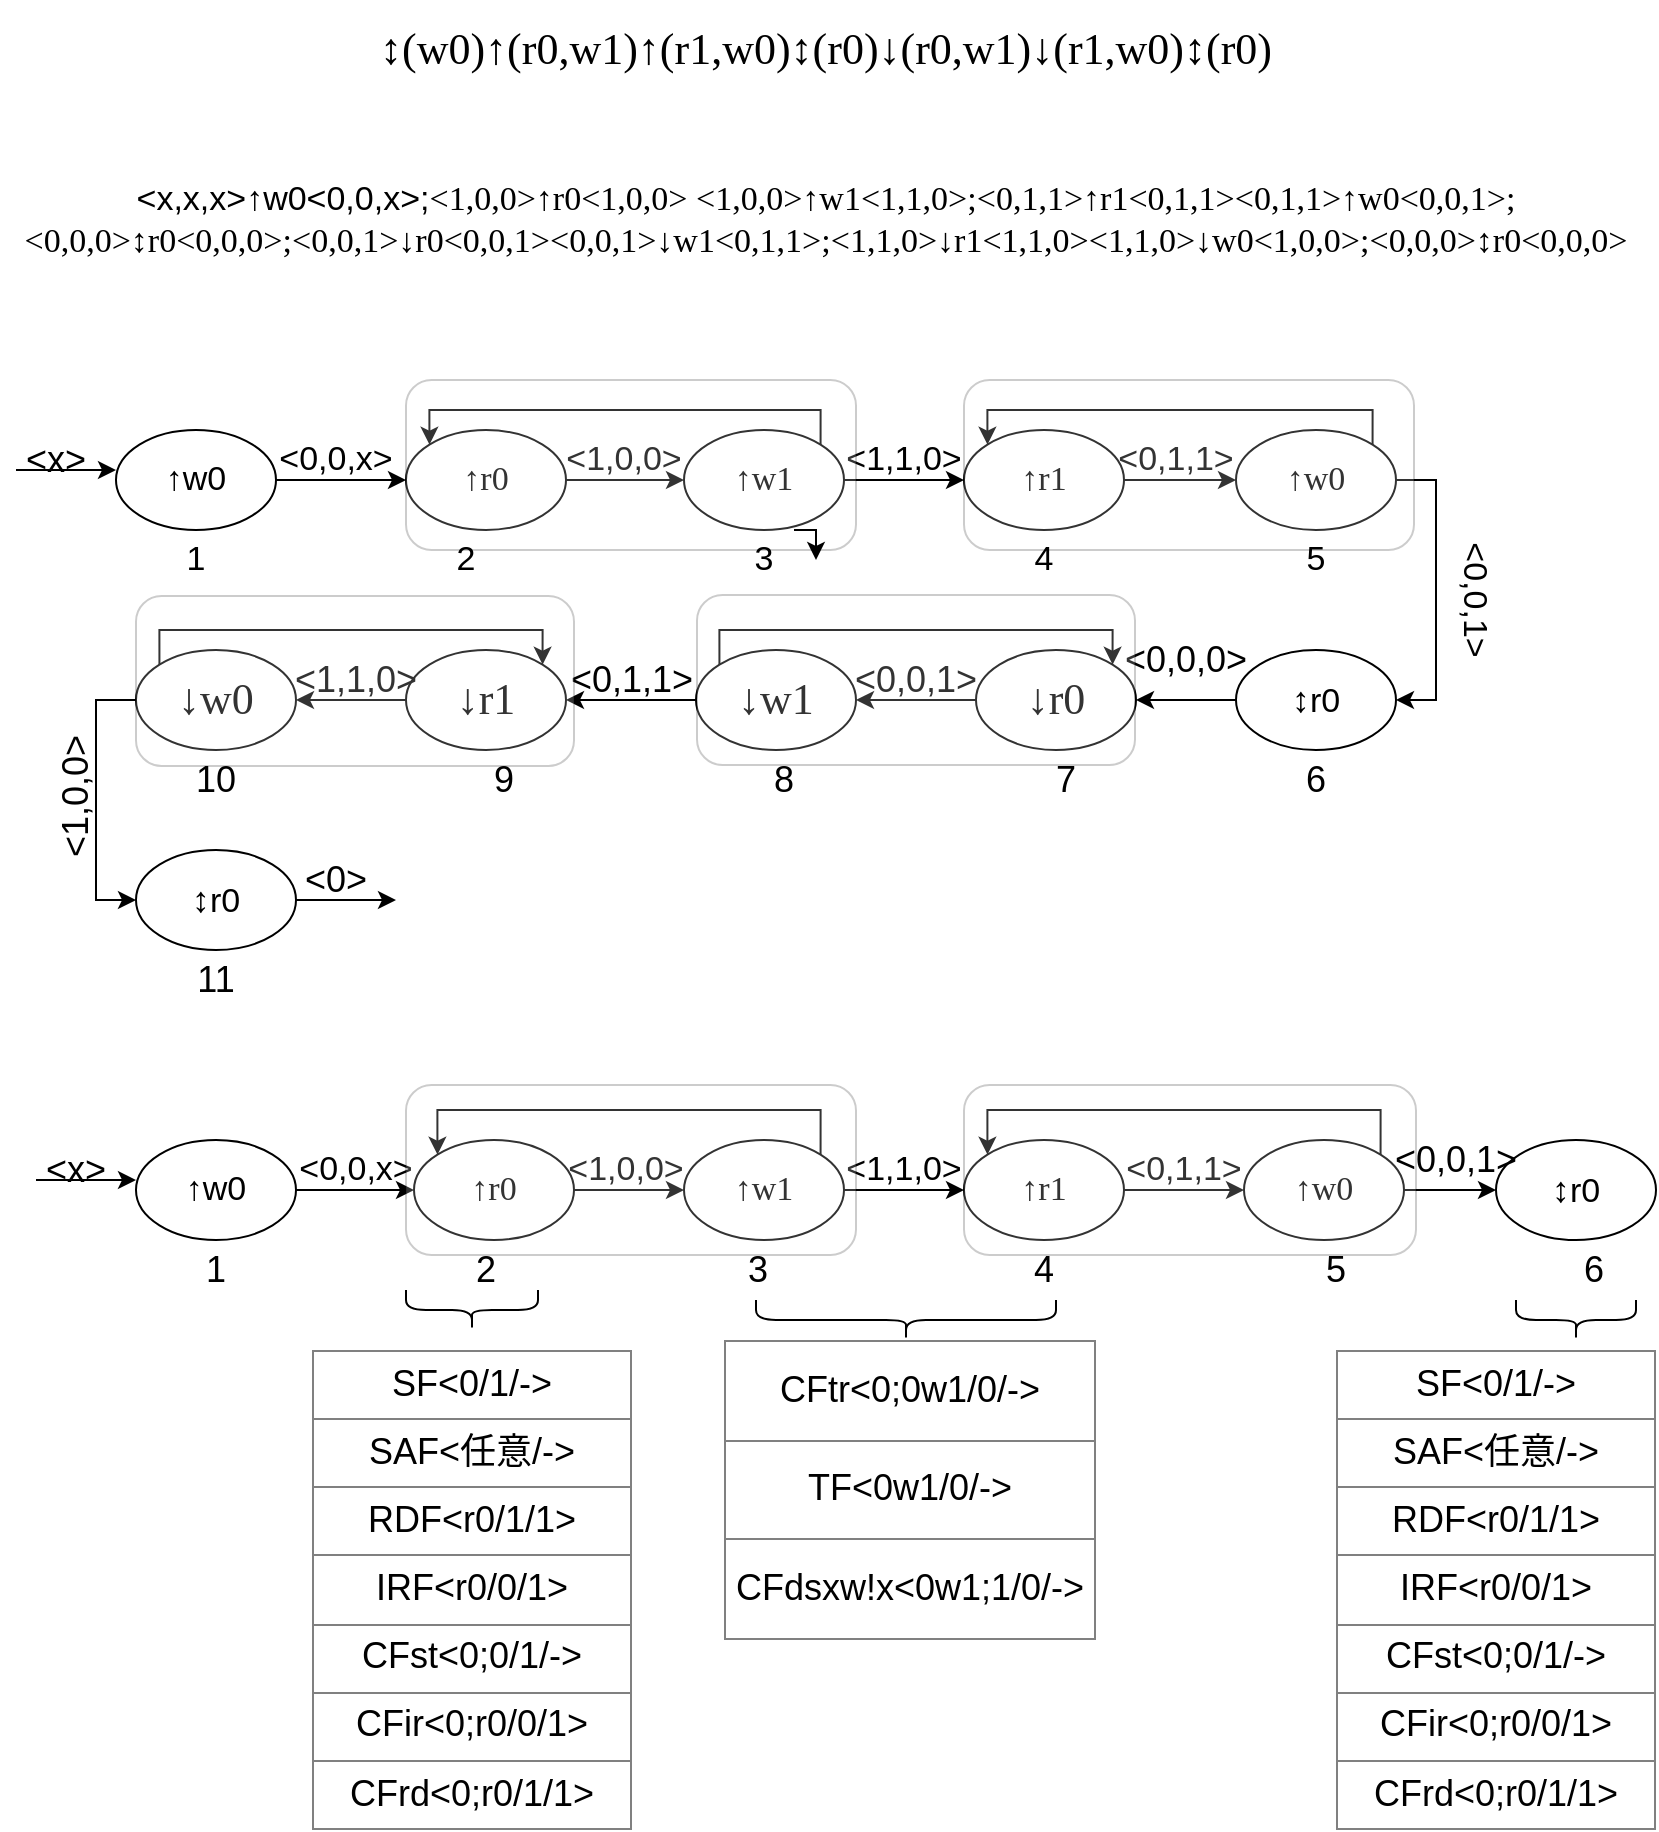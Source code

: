 <mxfile version="20.2.7" type="github">
  <diagram id="rq7wjAWWb8B68FOzQnol" name="第 1 页">
    <mxGraphModel dx="1822" dy="794" grid="0" gridSize="10" guides="1" tooltips="1" connect="1" arrows="1" fold="1" page="0" pageScale="1" pageWidth="827" pageHeight="1169" math="0" shadow="0">
      <root>
        <mxCell id="0" />
        <mxCell id="1" parent="0" />
        <mxCell id="EbDOotiv7hUIplihaeXt-1" value="&lt;p class=&quot;MsoNormal&quot;&gt;&lt;span style=&quot;font-family: &amp;quot;Times New Roman&amp;quot;;&quot;&gt;&lt;font style=&quot;font-size: 22px;&quot;&gt;↕(w0)↑(r0,w1)↑(r1,w0)↕(r0)↓(r0,w1)↓(r1,w0)↕(r0)&lt;/font&gt;&lt;/span&gt;&lt;/p&gt;" style="text;html=1;strokeColor=none;fillColor=none;align=center;verticalAlign=middle;whiteSpace=wrap;rounded=0;" vertex="1" parent="1">
          <mxGeometry x="195" y="50" width="420" height="20" as="geometry" />
        </mxCell>
        <mxCell id="EbDOotiv7hUIplihaeXt-2" value="&lt;p style=&quot;font-size: 17px;&quot; class=&quot;MsoNormal&quot;&gt;&lt;span&gt;&amp;lt;x,x,x&amp;gt;↑w0&amp;lt;0,0,x&amp;gt;;&lt;/span&gt;&lt;span style=&quot;font-family: &amp;quot;Times New Roman&amp;quot;; background-color: initial;&quot;&gt;&amp;lt;1,0,0&amp;gt;↑r0&amp;lt;1,0,0&amp;gt; &amp;lt;1,0,0&amp;gt;↑w1&amp;lt;1,1,0&amp;gt;;&lt;/span&gt;&lt;span style=&quot;font-family: &amp;quot;Times New Roman&amp;quot;; background-color: initial;&quot;&gt;&amp;lt;0,1,1&amp;gt;↑r1&amp;lt;0,1,1&amp;gt;&amp;lt;0,1,1&amp;gt;↑w0&amp;lt;0,0,1&amp;gt;;&lt;/span&gt;&lt;span style=&quot;font-family: &amp;quot;Times New Roman&amp;quot;; background-color: initial;&quot;&gt;&amp;lt;0,0,0&amp;gt;↕r0&amp;lt;0,0,0&amp;gt;;&lt;/span&gt;&lt;span style=&quot;font-family: &amp;quot;Times New Roman&amp;quot;; background-color: initial;&quot;&gt;&amp;lt;0,0,1&amp;gt;↓r0&amp;lt;0,0,1&amp;gt;&amp;lt;0,0,1&amp;gt;↓w1&amp;lt;0,1,1&amp;gt;;&lt;/span&gt;&lt;span style=&quot;font-family: &amp;quot;Times New Roman&amp;quot;; background-color: initial;&quot;&gt;&amp;lt;1,1,0&amp;gt;↓r1&amp;lt;1,1,0&amp;gt;&amp;lt;1,1,0&amp;gt;↓w0&amp;lt;1,0,0&amp;gt;;&lt;/span&gt;&lt;span style=&quot;font-family: &amp;quot;Times New Roman&amp;quot;; background-color: initial;&quot;&gt;&amp;lt;0,0,0&amp;gt;↕r0&amp;lt;0,0,0&amp;gt;&lt;/span&gt;&lt;/p&gt;" style="text;html=1;strokeColor=none;fillColor=none;align=center;verticalAlign=middle;whiteSpace=wrap;rounded=0;" vertex="1" parent="1">
          <mxGeometry y="120" width="810" height="50" as="geometry" />
        </mxCell>
        <mxCell id="EbDOotiv7hUIplihaeXt-6" style="edgeStyle=orthogonalEdgeStyle;rounded=0;orthogonalLoop=1;jettySize=auto;html=1;exitX=1;exitY=0.5;exitDx=0;exitDy=0;entryX=0;entryY=0.5;entryDx=0;entryDy=0;fontSize=17;" edge="1" parent="1" source="EbDOotiv7hUIplihaeXt-3" target="EbDOotiv7hUIplihaeXt-5">
          <mxGeometry relative="1" as="geometry" />
        </mxCell>
        <mxCell id="EbDOotiv7hUIplihaeXt-3" value="↑w0" style="ellipse;whiteSpace=wrap;html=1;fontSize=17;" vertex="1" parent="1">
          <mxGeometry x="50" y="250" width="80" height="50" as="geometry" />
        </mxCell>
        <mxCell id="EbDOotiv7hUIplihaeXt-8" style="edgeStyle=orthogonalEdgeStyle;rounded=0;orthogonalLoop=1;jettySize=auto;html=1;exitX=1;exitY=0.5;exitDx=0;exitDy=0;entryX=0;entryY=0.5;entryDx=0;entryDy=0;fontSize=17;" edge="1" parent="1" source="EbDOotiv7hUIplihaeXt-5" target="EbDOotiv7hUIplihaeXt-7">
          <mxGeometry relative="1" as="geometry" />
        </mxCell>
        <mxCell id="EbDOotiv7hUIplihaeXt-5" value="&lt;span style=&quot;font-family: &amp;quot;Times New Roman&amp;quot;;&quot;&gt;↑r0&lt;/span&gt;" style="ellipse;whiteSpace=wrap;html=1;fontSize=17;" vertex="1" parent="1">
          <mxGeometry x="195" y="250" width="80" height="50" as="geometry" />
        </mxCell>
        <mxCell id="EbDOotiv7hUIplihaeXt-25" style="edgeStyle=orthogonalEdgeStyle;rounded=0;orthogonalLoop=1;jettySize=auto;html=1;exitX=1;exitY=0.5;exitDx=0;exitDy=0;entryX=0;entryY=0.5;entryDx=0;entryDy=0;fontSize=17;" edge="1" parent="1" source="EbDOotiv7hUIplihaeXt-7" target="EbDOotiv7hUIplihaeXt-24">
          <mxGeometry relative="1" as="geometry" />
        </mxCell>
        <mxCell id="EbDOotiv7hUIplihaeXt-26" style="edgeStyle=orthogonalEdgeStyle;rounded=0;orthogonalLoop=1;jettySize=auto;html=1;exitX=1;exitY=0;exitDx=0;exitDy=0;entryX=0;entryY=0;entryDx=0;entryDy=0;fontSize=17;" edge="1" parent="1" source="EbDOotiv7hUIplihaeXt-7" target="EbDOotiv7hUIplihaeXt-5">
          <mxGeometry relative="1" as="geometry">
            <Array as="points">
              <mxPoint x="402" y="240" />
              <mxPoint x="207" y="240" />
            </Array>
          </mxGeometry>
        </mxCell>
        <mxCell id="EbDOotiv7hUIplihaeXt-7" value="&lt;span style=&quot;font-family: &amp;quot;Times New Roman&amp;quot;;&quot;&gt;↑w1&lt;/span&gt;" style="ellipse;whiteSpace=wrap;html=1;fontSize=17;" vertex="1" parent="1">
          <mxGeometry x="334" y="250" width="80" height="50" as="geometry" />
        </mxCell>
        <mxCell id="EbDOotiv7hUIplihaeXt-18" value="&amp;lt;0,0,x&amp;gt;" style="text;html=1;strokeColor=none;fillColor=none;align=center;verticalAlign=middle;whiteSpace=wrap;rounded=0;glass=0;fontSize=17;opacity=20;" vertex="1" parent="1">
          <mxGeometry x="130" y="250" width="60" height="30" as="geometry" />
        </mxCell>
        <mxCell id="EbDOotiv7hUIplihaeXt-20" value="&amp;lt;1,0,0&amp;gt;" style="text;html=1;strokeColor=none;fillColor=none;align=center;verticalAlign=middle;whiteSpace=wrap;rounded=0;glass=0;fontSize=17;opacity=20;" vertex="1" parent="1">
          <mxGeometry x="274" y="250" width="60" height="30" as="geometry" />
        </mxCell>
        <mxCell id="EbDOotiv7hUIplihaeXt-22" value="&amp;lt;1,1,0&amp;gt;" style="text;html=1;strokeColor=none;fillColor=none;align=center;verticalAlign=middle;whiteSpace=wrap;rounded=0;glass=0;fontSize=17;opacity=20;" vertex="1" parent="1">
          <mxGeometry x="414" y="250" width="60" height="30" as="geometry" />
        </mxCell>
        <mxCell id="EbDOotiv7hUIplihaeXt-33" style="edgeStyle=orthogonalEdgeStyle;rounded=0;orthogonalLoop=1;jettySize=auto;html=1;exitX=1;exitY=0.5;exitDx=0;exitDy=0;entryX=0;entryY=0.5;entryDx=0;entryDy=0;fontSize=17;" edge="1" parent="1" source="EbDOotiv7hUIplihaeXt-24" target="EbDOotiv7hUIplihaeXt-31">
          <mxGeometry relative="1" as="geometry" />
        </mxCell>
        <mxCell id="EbDOotiv7hUIplihaeXt-24" value="&lt;span style=&quot;font-family: &amp;quot;Times New Roman&amp;quot;;&quot;&gt;↑r1&lt;/span&gt;" style="ellipse;whiteSpace=wrap;html=1;fontSize=17;" vertex="1" parent="1">
          <mxGeometry x="474" y="250" width="80" height="50" as="geometry" />
        </mxCell>
        <mxCell id="EbDOotiv7hUIplihaeXt-27" value="" style="rounded=1;whiteSpace=wrap;html=1;glass=0;fontSize=17;strokeColor=#000000;opacity=20;" vertex="1" parent="1">
          <mxGeometry x="195" y="225" width="225" height="85" as="geometry" />
        </mxCell>
        <mxCell id="EbDOotiv7hUIplihaeXt-28" value="1" style="text;html=1;strokeColor=none;fillColor=none;align=center;verticalAlign=middle;whiteSpace=wrap;rounded=0;glass=0;fontSize=17;opacity=20;" vertex="1" parent="1">
          <mxGeometry x="60" y="300" width="60" height="30" as="geometry" />
        </mxCell>
        <mxCell id="EbDOotiv7hUIplihaeXt-29" value="2" style="text;html=1;strokeColor=none;fillColor=none;align=center;verticalAlign=middle;whiteSpace=wrap;rounded=0;glass=0;fontSize=17;opacity=20;" vertex="1" parent="1">
          <mxGeometry x="195" y="300" width="60" height="30" as="geometry" />
        </mxCell>
        <mxCell id="EbDOotiv7hUIplihaeXt-30" value="3" style="text;html=1;strokeColor=none;fillColor=none;align=center;verticalAlign=middle;whiteSpace=wrap;rounded=0;glass=0;fontSize=17;opacity=20;" vertex="1" parent="1">
          <mxGeometry x="344" y="300" width="60" height="30" as="geometry" />
        </mxCell>
        <mxCell id="EbDOotiv7hUIplihaeXt-36" style="edgeStyle=orthogonalEdgeStyle;rounded=0;orthogonalLoop=1;jettySize=auto;html=1;exitX=1;exitY=0;exitDx=0;exitDy=0;entryX=0;entryY=0;entryDx=0;entryDy=0;fontSize=17;" edge="1" parent="1" source="EbDOotiv7hUIplihaeXt-31" target="EbDOotiv7hUIplihaeXt-24">
          <mxGeometry relative="1" as="geometry">
            <Array as="points">
              <mxPoint x="678" y="240" />
              <mxPoint x="486" y="240" />
            </Array>
          </mxGeometry>
        </mxCell>
        <mxCell id="EbDOotiv7hUIplihaeXt-40" style="edgeStyle=orthogonalEdgeStyle;rounded=0;orthogonalLoop=1;jettySize=auto;html=1;exitX=1;exitY=0.5;exitDx=0;exitDy=0;entryX=1;entryY=0.5;entryDx=0;entryDy=0;fontSize=17;" edge="1" parent="1" source="EbDOotiv7hUIplihaeXt-31" target="EbDOotiv7hUIplihaeXt-39">
          <mxGeometry relative="1" as="geometry" />
        </mxCell>
        <mxCell id="EbDOotiv7hUIplihaeXt-31" value="&lt;span style=&quot;font-family: &amp;quot;Times New Roman&amp;quot;;&quot;&gt;↑w0&lt;/span&gt;" style="ellipse;whiteSpace=wrap;html=1;fontSize=17;" vertex="1" parent="1">
          <mxGeometry x="610" y="250" width="80" height="50" as="geometry" />
        </mxCell>
        <mxCell id="EbDOotiv7hUIplihaeXt-32" value="&amp;lt;0,1,1&amp;gt;" style="text;html=1;strokeColor=none;fillColor=none;align=center;verticalAlign=middle;whiteSpace=wrap;rounded=0;glass=0;fontSize=17;opacity=20;" vertex="1" parent="1">
          <mxGeometry x="550" y="250" width="60" height="30" as="geometry" />
        </mxCell>
        <mxCell id="EbDOotiv7hUIplihaeXt-35" value="" style="rounded=1;whiteSpace=wrap;html=1;glass=0;fontSize=17;strokeColor=#000000;opacity=20;" vertex="1" parent="1">
          <mxGeometry x="474" y="225" width="225" height="85" as="geometry" />
        </mxCell>
        <mxCell id="EbDOotiv7hUIplihaeXt-37" value="4" style="text;html=1;strokeColor=none;fillColor=none;align=center;verticalAlign=middle;whiteSpace=wrap;rounded=0;glass=0;fontSize=17;opacity=20;" vertex="1" parent="1">
          <mxGeometry x="484" y="300" width="60" height="30" as="geometry" />
        </mxCell>
        <mxCell id="EbDOotiv7hUIplihaeXt-38" value="5" style="text;html=1;strokeColor=none;fillColor=none;align=center;verticalAlign=middle;whiteSpace=wrap;rounded=0;glass=0;fontSize=17;opacity=20;" vertex="1" parent="1">
          <mxGeometry x="620" y="300" width="60" height="30" as="geometry" />
        </mxCell>
        <mxCell id="EbDOotiv7hUIplihaeXt-47" style="edgeStyle=orthogonalEdgeStyle;rounded=0;orthogonalLoop=1;jettySize=auto;html=1;exitX=0;exitY=0.5;exitDx=0;exitDy=0;fontSize=18;" edge="1" parent="1" source="EbDOotiv7hUIplihaeXt-39" target="EbDOotiv7hUIplihaeXt-46">
          <mxGeometry relative="1" as="geometry" />
        </mxCell>
        <mxCell id="EbDOotiv7hUIplihaeXt-39" value="&lt;span style=&quot;font-family: &amp;quot;Times New Roman&amp;quot;;&quot;&gt;&lt;font style=&quot;font-size: 18px;&quot;&gt;↕&lt;/font&gt;&lt;/span&gt;r0" style="ellipse;whiteSpace=wrap;html=1;fontSize=17;" vertex="1" parent="1">
          <mxGeometry x="610" y="360" width="80" height="50" as="geometry" />
        </mxCell>
        <mxCell id="EbDOotiv7hUIplihaeXt-41" value="&amp;lt;0,0,1&amp;gt;" style="text;html=1;strokeColor=none;fillColor=none;align=center;verticalAlign=middle;whiteSpace=wrap;rounded=0;glass=0;fontSize=17;opacity=20;rotation=90;" vertex="1" parent="1">
          <mxGeometry x="699" y="320" width="60" height="30" as="geometry" />
        </mxCell>
        <mxCell id="EbDOotiv7hUIplihaeXt-51" style="edgeStyle=orthogonalEdgeStyle;rounded=0;orthogonalLoop=1;jettySize=auto;html=1;exitX=0;exitY=0.5;exitDx=0;exitDy=0;entryX=1;entryY=0.5;entryDx=0;entryDy=0;fontSize=18;" edge="1" parent="1" source="EbDOotiv7hUIplihaeXt-42" target="EbDOotiv7hUIplihaeXt-43">
          <mxGeometry relative="1" as="geometry" />
        </mxCell>
        <mxCell id="EbDOotiv7hUIplihaeXt-56" style="edgeStyle=orthogonalEdgeStyle;rounded=0;orthogonalLoop=1;jettySize=auto;html=1;exitX=0;exitY=0;exitDx=0;exitDy=0;entryX=1;entryY=0;entryDx=0;entryDy=0;fontSize=18;" edge="1" parent="1" source="EbDOotiv7hUIplihaeXt-42" target="EbDOotiv7hUIplihaeXt-46">
          <mxGeometry relative="1" as="geometry">
            <Array as="points">
              <mxPoint x="352" y="350" />
              <mxPoint x="548" y="350" />
            </Array>
          </mxGeometry>
        </mxCell>
        <mxCell id="EbDOotiv7hUIplihaeXt-42" value="&lt;span style=&quot;font-family: &amp;quot;Times New Roman&amp;quot;; font-size: 22px;&quot;&gt;↓w1&lt;/span&gt;" style="ellipse;whiteSpace=wrap;html=1;fontSize=17;" vertex="1" parent="1">
          <mxGeometry x="340" y="360" width="80" height="50" as="geometry" />
        </mxCell>
        <mxCell id="EbDOotiv7hUIplihaeXt-58" style="edgeStyle=orthogonalEdgeStyle;rounded=0;orthogonalLoop=1;jettySize=auto;html=1;exitX=0;exitY=0.5;exitDx=0;exitDy=0;fontSize=18;" edge="1" parent="1" source="EbDOotiv7hUIplihaeXt-43" target="EbDOotiv7hUIplihaeXt-45">
          <mxGeometry relative="1" as="geometry" />
        </mxCell>
        <mxCell id="EbDOotiv7hUIplihaeXt-43" value="&lt;span style=&quot;font-family: &amp;quot;Times New Roman&amp;quot;; font-size: 22px;&quot;&gt;↓r1&lt;/span&gt;" style="ellipse;whiteSpace=wrap;html=1;fontSize=17;" vertex="1" parent="1">
          <mxGeometry x="195" y="360" width="80" height="50" as="geometry" />
        </mxCell>
        <mxCell id="EbDOotiv7hUIplihaeXt-44" value="&lt;span style=&quot;font-family: &amp;quot;Times New Roman&amp;quot;;&quot;&gt;&lt;font style=&quot;font-size: 18px;&quot;&gt;↕&lt;/font&gt;&lt;/span&gt;r0" style="ellipse;whiteSpace=wrap;html=1;fontSize=17;" vertex="1" parent="1">
          <mxGeometry x="60" y="460" width="80" height="50" as="geometry" />
        </mxCell>
        <mxCell id="EbDOotiv7hUIplihaeXt-60" style="edgeStyle=orthogonalEdgeStyle;rounded=0;orthogonalLoop=1;jettySize=auto;html=1;exitX=0;exitY=0.5;exitDx=0;exitDy=0;entryX=0;entryY=0.5;entryDx=0;entryDy=0;fontSize=18;" edge="1" parent="1" source="EbDOotiv7hUIplihaeXt-45" target="EbDOotiv7hUIplihaeXt-44">
          <mxGeometry relative="1" as="geometry" />
        </mxCell>
        <mxCell id="EbDOotiv7hUIplihaeXt-64" style="edgeStyle=orthogonalEdgeStyle;rounded=0;orthogonalLoop=1;jettySize=auto;html=1;exitX=0;exitY=0;exitDx=0;exitDy=0;entryX=1;entryY=0;entryDx=0;entryDy=0;fontSize=18;" edge="1" parent="1" source="EbDOotiv7hUIplihaeXt-45" target="EbDOotiv7hUIplihaeXt-43">
          <mxGeometry relative="1" as="geometry">
            <Array as="points">
              <mxPoint x="72" y="350" />
              <mxPoint x="263" y="350" />
            </Array>
          </mxGeometry>
        </mxCell>
        <mxCell id="EbDOotiv7hUIplihaeXt-45" value="&lt;span style=&quot;font-family: &amp;quot;Times New Roman&amp;quot;; font-size: 22px;&quot;&gt;↓w0&lt;/span&gt;" style="ellipse;whiteSpace=wrap;html=1;fontSize=17;" vertex="1" parent="1">
          <mxGeometry x="60" y="360" width="80" height="50" as="geometry" />
        </mxCell>
        <mxCell id="EbDOotiv7hUIplihaeXt-49" style="edgeStyle=orthogonalEdgeStyle;rounded=0;orthogonalLoop=1;jettySize=auto;html=1;exitX=0;exitY=0.5;exitDx=0;exitDy=0;entryX=1;entryY=0.5;entryDx=0;entryDy=0;fontSize=18;" edge="1" parent="1" source="EbDOotiv7hUIplihaeXt-46" target="EbDOotiv7hUIplihaeXt-42">
          <mxGeometry relative="1" as="geometry" />
        </mxCell>
        <mxCell id="EbDOotiv7hUIplihaeXt-46" value="&lt;span style=&quot;font-family: &amp;quot;Times New Roman&amp;quot;; font-size: 22px;&quot;&gt;↓r0&lt;/span&gt;" style="ellipse;whiteSpace=wrap;html=1;fontSize=17;" vertex="1" parent="1">
          <mxGeometry x="480" y="360" width="80" height="50" as="geometry" />
        </mxCell>
        <mxCell id="EbDOotiv7hUIplihaeXt-48" value="&amp;lt;0,0,0&amp;gt;" style="text;html=1;strokeColor=none;fillColor=none;align=center;verticalAlign=middle;whiteSpace=wrap;rounded=0;glass=0;fontSize=18;opacity=20;" vertex="1" parent="1">
          <mxGeometry x="555" y="350" width="60" height="30" as="geometry" />
        </mxCell>
        <mxCell id="EbDOotiv7hUIplihaeXt-50" value="&amp;lt;0,0,1&amp;gt;" style="text;html=1;strokeColor=none;fillColor=none;align=center;verticalAlign=middle;whiteSpace=wrap;rounded=0;glass=0;fontSize=18;opacity=20;" vertex="1" parent="1">
          <mxGeometry x="420" y="360" width="60" height="30" as="geometry" />
        </mxCell>
        <mxCell id="EbDOotiv7hUIplihaeXt-52" value="&amp;lt;0,1,1&amp;gt;" style="text;html=1;strokeColor=none;fillColor=none;align=center;verticalAlign=middle;whiteSpace=wrap;rounded=0;glass=0;fontSize=18;opacity=20;" vertex="1" parent="1">
          <mxGeometry x="277.5" y="360" width="60" height="30" as="geometry" />
        </mxCell>
        <mxCell id="EbDOotiv7hUIplihaeXt-53" value="" style="rounded=1;whiteSpace=wrap;html=1;glass=0;fontSize=17;strokeColor=#000000;opacity=20;" vertex="1" parent="1">
          <mxGeometry x="340.5" y="332.5" width="219" height="85" as="geometry" />
        </mxCell>
        <mxCell id="EbDOotiv7hUIplihaeXt-59" value="&amp;lt;1,1,0&amp;gt;" style="text;html=1;strokeColor=none;fillColor=none;align=center;verticalAlign=middle;whiteSpace=wrap;rounded=0;glass=0;fontSize=18;opacity=20;" vertex="1" parent="1">
          <mxGeometry x="140" y="360" width="60" height="30" as="geometry" />
        </mxCell>
        <mxCell id="EbDOotiv7hUIplihaeXt-61" value="&amp;lt;1,0,0&amp;gt;" style="text;html=1;strokeColor=none;fillColor=none;align=center;verticalAlign=middle;whiteSpace=wrap;rounded=0;glass=0;fontSize=18;opacity=20;rotation=270;" vertex="1" parent="1">
          <mxGeometry y="418" width="60" height="30" as="geometry" />
        </mxCell>
        <mxCell id="EbDOotiv7hUIplihaeXt-62" value="" style="endArrow=classic;html=1;rounded=0;fontSize=18;" edge="1" parent="1">
          <mxGeometry width="50" height="50" relative="1" as="geometry">
            <mxPoint y="270" as="sourcePoint" />
            <mxPoint x="50" y="270" as="targetPoint" />
          </mxGeometry>
        </mxCell>
        <mxCell id="EbDOotiv7hUIplihaeXt-63" value="" style="endArrow=classic;html=1;rounded=0;fontSize=18;" edge="1" parent="1" source="EbDOotiv7hUIplihaeXt-44">
          <mxGeometry width="50" height="50" relative="1" as="geometry">
            <mxPoint x="140" y="535" as="sourcePoint" />
            <mxPoint x="190" y="485" as="targetPoint" />
          </mxGeometry>
        </mxCell>
        <mxCell id="EbDOotiv7hUIplihaeXt-65" value="" style="rounded=1;whiteSpace=wrap;html=1;glass=0;fontSize=17;strokeColor=#000000;opacity=20;" vertex="1" parent="1">
          <mxGeometry x="60" y="333" width="219" height="85" as="geometry" />
        </mxCell>
        <mxCell id="EbDOotiv7hUIplihaeXt-66" value="&amp;lt;x&amp;gt;" style="text;html=1;strokeColor=none;fillColor=none;align=center;verticalAlign=middle;whiteSpace=wrap;rounded=0;glass=0;fontSize=18;opacity=20;" vertex="1" parent="1">
          <mxGeometry y="250" width="40" height="30" as="geometry" />
        </mxCell>
        <mxCell id="EbDOotiv7hUIplihaeXt-67" value="&amp;lt;0&amp;gt;" style="text;html=1;strokeColor=none;fillColor=none;align=center;verticalAlign=middle;whiteSpace=wrap;rounded=0;glass=0;fontSize=18;opacity=20;" vertex="1" parent="1">
          <mxGeometry x="130" y="460" width="60" height="30" as="geometry" />
        </mxCell>
        <mxCell id="EbDOotiv7hUIplihaeXt-68" value="6" style="text;html=1;strokeColor=none;fillColor=none;align=center;verticalAlign=middle;whiteSpace=wrap;rounded=0;glass=0;fontSize=18;opacity=20;" vertex="1" parent="1">
          <mxGeometry x="620" y="410" width="60" height="30" as="geometry" />
        </mxCell>
        <mxCell id="EbDOotiv7hUIplihaeXt-69" value="7" style="text;html=1;strokeColor=none;fillColor=none;align=center;verticalAlign=middle;whiteSpace=wrap;rounded=0;glass=0;fontSize=18;opacity=20;" vertex="1" parent="1">
          <mxGeometry x="495" y="410" width="60" height="30" as="geometry" />
        </mxCell>
        <mxCell id="EbDOotiv7hUIplihaeXt-70" value="8" style="text;html=1;strokeColor=none;fillColor=none;align=center;verticalAlign=middle;whiteSpace=wrap;rounded=0;glass=0;fontSize=18;opacity=20;" vertex="1" parent="1">
          <mxGeometry x="354" y="410" width="60" height="30" as="geometry" />
        </mxCell>
        <mxCell id="EbDOotiv7hUIplihaeXt-71" value="9" style="text;html=1;strokeColor=none;fillColor=none;align=center;verticalAlign=middle;whiteSpace=wrap;rounded=0;glass=0;fontSize=18;opacity=20;" vertex="1" parent="1">
          <mxGeometry x="214" y="410" width="60" height="30" as="geometry" />
        </mxCell>
        <mxCell id="EbDOotiv7hUIplihaeXt-72" value="10" style="text;html=1;strokeColor=none;fillColor=none;align=center;verticalAlign=middle;whiteSpace=wrap;rounded=0;glass=0;fontSize=18;opacity=20;" vertex="1" parent="1">
          <mxGeometry x="70" y="410" width="60" height="30" as="geometry" />
        </mxCell>
        <mxCell id="EbDOotiv7hUIplihaeXt-73" value="11" style="text;html=1;strokeColor=none;fillColor=none;align=center;verticalAlign=middle;whiteSpace=wrap;rounded=0;glass=0;fontSize=18;opacity=20;" vertex="1" parent="1">
          <mxGeometry x="70" y="510" width="60" height="30" as="geometry" />
        </mxCell>
        <mxCell id="EbDOotiv7hUIplihaeXt-94" style="edgeStyle=orthogonalEdgeStyle;rounded=0;orthogonalLoop=1;jettySize=auto;html=1;exitX=1;exitY=0.5;exitDx=0;exitDy=0;entryX=0;entryY=0.5;entryDx=0;entryDy=0;fontSize=17;" edge="1" parent="1" source="EbDOotiv7hUIplihaeXt-95" target="EbDOotiv7hUIplihaeXt-97">
          <mxGeometry relative="1" as="geometry" />
        </mxCell>
        <mxCell id="EbDOotiv7hUIplihaeXt-95" value="↑w0" style="ellipse;whiteSpace=wrap;html=1;fontSize=17;" vertex="1" parent="1">
          <mxGeometry x="60" y="605" width="80" height="50" as="geometry" />
        </mxCell>
        <mxCell id="EbDOotiv7hUIplihaeXt-96" style="edgeStyle=orthogonalEdgeStyle;rounded=0;orthogonalLoop=1;jettySize=auto;html=1;exitX=1;exitY=0.5;exitDx=0;exitDy=0;entryX=0;entryY=0.5;entryDx=0;entryDy=0;fontSize=17;" edge="1" parent="1" source="EbDOotiv7hUIplihaeXt-97" target="EbDOotiv7hUIplihaeXt-100">
          <mxGeometry relative="1" as="geometry" />
        </mxCell>
        <mxCell id="EbDOotiv7hUIplihaeXt-97" value="&lt;span style=&quot;font-family: &amp;quot;Times New Roman&amp;quot;;&quot;&gt;↑r0&lt;/span&gt;" style="ellipse;whiteSpace=wrap;html=1;fontSize=17;" vertex="1" parent="1">
          <mxGeometry x="199" y="605" width="80" height="50" as="geometry" />
        </mxCell>
        <mxCell id="EbDOotiv7hUIplihaeXt-98" style="edgeStyle=orthogonalEdgeStyle;rounded=0;orthogonalLoop=1;jettySize=auto;html=1;exitX=1;exitY=0.5;exitDx=0;exitDy=0;entryX=0;entryY=0.5;entryDx=0;entryDy=0;fontSize=17;" edge="1" parent="1" source="EbDOotiv7hUIplihaeXt-100" target="EbDOotiv7hUIplihaeXt-105">
          <mxGeometry relative="1" as="geometry" />
        </mxCell>
        <mxCell id="EbDOotiv7hUIplihaeXt-117" style="edgeStyle=orthogonalEdgeStyle;rounded=0;orthogonalLoop=1;jettySize=auto;html=1;exitX=1;exitY=0;exitDx=0;exitDy=0;entryX=0;entryY=0;entryDx=0;entryDy=0;fontSize=18;" edge="1" parent="1" source="EbDOotiv7hUIplihaeXt-100" target="EbDOotiv7hUIplihaeXt-97">
          <mxGeometry relative="1" as="geometry">
            <Array as="points">
              <mxPoint x="402" y="590" />
              <mxPoint x="211" y="590" />
            </Array>
          </mxGeometry>
        </mxCell>
        <mxCell id="EbDOotiv7hUIplihaeXt-100" value="&lt;span style=&quot;font-family: &amp;quot;Times New Roman&amp;quot;;&quot;&gt;↑w1&lt;/span&gt;" style="ellipse;whiteSpace=wrap;html=1;fontSize=17;" vertex="1" parent="1">
          <mxGeometry x="334" y="605" width="80" height="50" as="geometry" />
        </mxCell>
        <mxCell id="EbDOotiv7hUIplihaeXt-101" value="&amp;lt;0,0,x&amp;gt;" style="text;html=1;strokeColor=none;fillColor=none;align=center;verticalAlign=middle;whiteSpace=wrap;rounded=0;glass=0;fontSize=17;opacity=20;" vertex="1" parent="1">
          <mxGeometry x="140" y="605" width="60" height="30" as="geometry" />
        </mxCell>
        <mxCell id="EbDOotiv7hUIplihaeXt-102" value="&amp;lt;1,0,0&amp;gt;" style="text;html=1;strokeColor=none;fillColor=none;align=center;verticalAlign=middle;whiteSpace=wrap;rounded=0;glass=0;fontSize=17;opacity=20;" vertex="1" parent="1">
          <mxGeometry x="275" y="605" width="60" height="30" as="geometry" />
        </mxCell>
        <mxCell id="EbDOotiv7hUIplihaeXt-103" value="&amp;lt;1,1,0&amp;gt;" style="text;html=1;strokeColor=none;fillColor=none;align=center;verticalAlign=middle;whiteSpace=wrap;rounded=0;glass=0;fontSize=17;opacity=20;" vertex="1" parent="1">
          <mxGeometry x="414" y="605" width="60" height="30" as="geometry" />
        </mxCell>
        <mxCell id="EbDOotiv7hUIplihaeXt-104" style="edgeStyle=orthogonalEdgeStyle;rounded=0;orthogonalLoop=1;jettySize=auto;html=1;exitX=1;exitY=0.5;exitDx=0;exitDy=0;entryX=0;entryY=0.5;entryDx=0;entryDy=0;fontSize=17;" edge="1" parent="1" source="EbDOotiv7hUIplihaeXt-105" target="EbDOotiv7hUIplihaeXt-108">
          <mxGeometry relative="1" as="geometry" />
        </mxCell>
        <mxCell id="EbDOotiv7hUIplihaeXt-105" value="&lt;span style=&quot;font-family: &amp;quot;Times New Roman&amp;quot;;&quot;&gt;↑r1&lt;/span&gt;" style="ellipse;whiteSpace=wrap;html=1;fontSize=17;" vertex="1" parent="1">
          <mxGeometry x="474" y="605" width="80" height="50" as="geometry" />
        </mxCell>
        <mxCell id="EbDOotiv7hUIplihaeXt-106" value="" style="rounded=1;whiteSpace=wrap;html=1;glass=0;fontSize=17;strokeColor=#000000;opacity=20;" vertex="1" parent="1">
          <mxGeometry x="195" y="577.5" width="225" height="85" as="geometry" />
        </mxCell>
        <mxCell id="EbDOotiv7hUIplihaeXt-114" style="edgeStyle=orthogonalEdgeStyle;rounded=0;orthogonalLoop=1;jettySize=auto;html=1;exitX=1;exitY=0.5;exitDx=0;exitDy=0;entryX=0;entryY=0.5;entryDx=0;entryDy=0;fontSize=18;" edge="1" parent="1" source="EbDOotiv7hUIplihaeXt-108" target="EbDOotiv7hUIplihaeXt-113">
          <mxGeometry relative="1" as="geometry" />
        </mxCell>
        <mxCell id="EbDOotiv7hUIplihaeXt-118" style="edgeStyle=orthogonalEdgeStyle;rounded=0;orthogonalLoop=1;jettySize=auto;html=1;exitX=1;exitY=0;exitDx=0;exitDy=0;entryX=0;entryY=0;entryDx=0;entryDy=0;fontSize=18;" edge="1" parent="1" source="EbDOotiv7hUIplihaeXt-108" target="EbDOotiv7hUIplihaeXt-105">
          <mxGeometry relative="1" as="geometry">
            <Array as="points">
              <mxPoint x="682" y="590" />
              <mxPoint x="486" y="590" />
            </Array>
          </mxGeometry>
        </mxCell>
        <mxCell id="EbDOotiv7hUIplihaeXt-108" value="&lt;span style=&quot;font-family: &amp;quot;Times New Roman&amp;quot;;&quot;&gt;↑w0&lt;/span&gt;" style="ellipse;whiteSpace=wrap;html=1;fontSize=17;" vertex="1" parent="1">
          <mxGeometry x="614" y="605" width="80" height="50" as="geometry" />
        </mxCell>
        <mxCell id="EbDOotiv7hUIplihaeXt-109" value="&amp;lt;0,1,1&amp;gt;" style="text;html=1;strokeColor=none;fillColor=none;align=center;verticalAlign=middle;whiteSpace=wrap;rounded=0;glass=0;fontSize=17;opacity=20;" vertex="1" parent="1">
          <mxGeometry x="554" y="605" width="60" height="30" as="geometry" />
        </mxCell>
        <mxCell id="EbDOotiv7hUIplihaeXt-110" value="" style="rounded=1;whiteSpace=wrap;html=1;glass=0;fontSize=17;strokeColor=#000000;opacity=20;" vertex="1" parent="1">
          <mxGeometry x="474" y="577.5" width="226" height="85" as="geometry" />
        </mxCell>
        <mxCell id="EbDOotiv7hUIplihaeXt-111" value="" style="endArrow=classic;html=1;rounded=0;fontSize=18;" edge="1" parent="1">
          <mxGeometry width="50" height="50" relative="1" as="geometry">
            <mxPoint x="10" y="625" as="sourcePoint" />
            <mxPoint x="60" y="625" as="targetPoint" />
          </mxGeometry>
        </mxCell>
        <mxCell id="EbDOotiv7hUIplihaeXt-112" value="&amp;lt;x&amp;gt;" style="text;html=1;strokeColor=none;fillColor=none;align=center;verticalAlign=middle;whiteSpace=wrap;rounded=0;glass=0;fontSize=18;opacity=20;" vertex="1" parent="1">
          <mxGeometry x="10" y="605" width="40" height="30" as="geometry" />
        </mxCell>
        <mxCell id="EbDOotiv7hUIplihaeXt-113" value="&lt;span style=&quot;font-family: &amp;quot;Times New Roman&amp;quot;;&quot;&gt;&lt;font style=&quot;font-size: 18px;&quot;&gt;↕&lt;/font&gt;&lt;/span&gt;r0" style="ellipse;whiteSpace=wrap;html=1;fontSize=17;" vertex="1" parent="1">
          <mxGeometry x="740" y="605" width="80" height="50" as="geometry" />
        </mxCell>
        <mxCell id="EbDOotiv7hUIplihaeXt-115" value="&amp;lt;0,0,1&amp;gt;" style="text;html=1;strokeColor=none;fillColor=none;align=center;verticalAlign=middle;whiteSpace=wrap;rounded=0;glass=0;fontSize=18;opacity=20;" vertex="1" parent="1">
          <mxGeometry x="690" y="600" width="60" height="30" as="geometry" />
        </mxCell>
        <mxCell id="EbDOotiv7hUIplihaeXt-119" value="1" style="text;html=1;strokeColor=none;fillColor=none;align=center;verticalAlign=middle;whiteSpace=wrap;rounded=0;glass=0;fontSize=18;opacity=20;" vertex="1" parent="1">
          <mxGeometry x="70" y="655" width="60" height="30" as="geometry" />
        </mxCell>
        <mxCell id="EbDOotiv7hUIplihaeXt-120" value="2" style="text;html=1;strokeColor=none;fillColor=none;align=center;verticalAlign=middle;whiteSpace=wrap;rounded=0;glass=0;fontSize=18;opacity=20;" vertex="1" parent="1">
          <mxGeometry x="205" y="655" width="60" height="30" as="geometry" />
        </mxCell>
        <mxCell id="EbDOotiv7hUIplihaeXt-121" value="3" style="text;html=1;strokeColor=none;fillColor=none;align=center;verticalAlign=middle;whiteSpace=wrap;rounded=0;glass=0;fontSize=18;opacity=20;" vertex="1" parent="1">
          <mxGeometry x="341" y="655" width="60" height="30" as="geometry" />
        </mxCell>
        <mxCell id="EbDOotiv7hUIplihaeXt-122" value="4" style="text;html=1;strokeColor=none;fillColor=none;align=center;verticalAlign=middle;whiteSpace=wrap;rounded=0;glass=0;fontSize=18;opacity=20;" vertex="1" parent="1">
          <mxGeometry x="484" y="655" width="60" height="30" as="geometry" />
        </mxCell>
        <mxCell id="EbDOotiv7hUIplihaeXt-123" value="5" style="text;html=1;strokeColor=none;fillColor=none;align=center;verticalAlign=middle;whiteSpace=wrap;rounded=0;glass=0;fontSize=18;opacity=20;" vertex="1" parent="1">
          <mxGeometry x="630" y="655" width="60" height="30" as="geometry" />
        </mxCell>
        <mxCell id="EbDOotiv7hUIplihaeXt-124" value="6" style="text;html=1;strokeColor=none;fillColor=none;align=center;verticalAlign=middle;whiteSpace=wrap;rounded=0;glass=0;fontSize=18;opacity=20;" vertex="1" parent="1">
          <mxGeometry x="759" y="655" width="60" height="30" as="geometry" />
        </mxCell>
        <mxCell id="EbDOotiv7hUIplihaeXt-126" value="" style="shape=curlyBracket;whiteSpace=wrap;html=1;rounded=1;glass=0;fontSize=18;strokeColor=#000000;direction=north;size=0.5;" vertex="1" parent="1">
          <mxGeometry x="195" y="680" width="66" height="20" as="geometry" />
        </mxCell>
        <mxCell id="EbDOotiv7hUIplihaeXt-127" value="&lt;table border=&quot;1&quot; width=&quot;100%&quot; height=&quot;100%&quot; cellpadding=&quot;4&quot; style=&quot;width:100%;height:100%;border-collapse:collapse;&quot;&gt;&lt;tbody&gt;&lt;tr&gt;&lt;th style=&quot;text-align: center;&quot;&gt;&lt;span style=&quot;font-weight: normal;&quot;&gt;SF&amp;lt;0/1/-&amp;gt;&lt;/span&gt;&lt;/th&gt;&lt;/tr&gt;&lt;tr&gt;&lt;td style=&quot;text-align: center;&quot;&gt;SAF&amp;lt;任意/-&amp;gt;&lt;/td&gt;&lt;/tr&gt;&lt;tr&gt;&lt;td style=&quot;text-align: center;&quot;&gt;RDF&amp;lt;r0/1/1&amp;gt;&lt;/td&gt;&lt;/tr&gt;&lt;tr&gt;&lt;td style=&quot;text-align: center;&quot;&gt;IRF&amp;lt;r0/0/1&amp;gt;&lt;/td&gt;&lt;/tr&gt;&lt;tr&gt;&lt;td style=&quot;text-align: center;&quot;&gt;CFst&amp;lt;0;0/1/-&amp;gt;&lt;br&gt;&lt;/td&gt;&lt;/tr&gt;&lt;tr&gt;&lt;td style=&quot;text-align: center;&quot;&gt;CFir&amp;lt;0;r0/0/1&amp;gt;&lt;/td&gt;&lt;/tr&gt;&lt;tr&gt;&lt;td style=&quot;text-align: center;&quot;&gt;CFrd&amp;lt;0;r0/1/1&amp;gt;&lt;/td&gt;&lt;/tr&gt;&lt;/tbody&gt;&lt;/table&gt;" style="text;html=1;strokeColor=none;fillColor=none;overflow=fill;glass=0;fontSize=18;" vertex="1" parent="1">
          <mxGeometry x="148" y="710" width="160" height="240" as="geometry" />
        </mxCell>
        <mxCell id="EbDOotiv7hUIplihaeXt-128" value="" style="shape=curlyBracket;whiteSpace=wrap;html=1;rounded=1;flipH=1;glass=0;fontSize=18;strokeColor=#000000;direction=north;size=0.5;" vertex="1" parent="1">
          <mxGeometry x="750" y="685" width="60" height="20" as="geometry" />
        </mxCell>
        <mxCell id="EbDOotiv7hUIplihaeXt-129" value="&lt;table border=&quot;1&quot; width=&quot;100%&quot; height=&quot;100%&quot; cellpadding=&quot;4&quot; style=&quot;width:100%;height:100%;border-collapse:collapse;&quot;&gt;&lt;tbody&gt;&lt;tr&gt;&lt;th style=&quot;text-align: center;&quot;&gt;&lt;span style=&quot;font-weight: normal;&quot;&gt;SF&amp;lt;0/1/-&amp;gt;&lt;/span&gt;&lt;/th&gt;&lt;/tr&gt;&lt;tr&gt;&lt;td style=&quot;text-align: center;&quot;&gt;SAF&amp;lt;任意/-&amp;gt;&lt;/td&gt;&lt;/tr&gt;&lt;tr&gt;&lt;td style=&quot;text-align: center;&quot;&gt;RDF&amp;lt;r0/1/1&amp;gt;&lt;/td&gt;&lt;/tr&gt;&lt;tr&gt;&lt;td style=&quot;text-align: center;&quot;&gt;IRF&amp;lt;r0/0/1&amp;gt;&lt;/td&gt;&lt;/tr&gt;&lt;tr&gt;&lt;td style=&quot;text-align: center;&quot;&gt;CFst&amp;lt;0;0/1/-&amp;gt;&lt;br&gt;&lt;/td&gt;&lt;/tr&gt;&lt;tr&gt;&lt;td style=&quot;text-align: center;&quot;&gt;CFir&amp;lt;0;r0/0/1&amp;gt;&lt;/td&gt;&lt;/tr&gt;&lt;tr&gt;&lt;td style=&quot;text-align: center;&quot;&gt;CFrd&amp;lt;0;r0/1/1&amp;gt;&lt;/td&gt;&lt;/tr&gt;&lt;/tbody&gt;&lt;/table&gt;" style="text;html=1;strokeColor=none;fillColor=none;overflow=fill;glass=0;fontSize=18;" vertex="1" parent="1">
          <mxGeometry x="660" y="710" width="160" height="240" as="geometry" />
        </mxCell>
        <mxCell id="EbDOotiv7hUIplihaeXt-130" style="edgeStyle=orthogonalEdgeStyle;rounded=0;orthogonalLoop=1;jettySize=auto;html=1;exitX=0.75;exitY=0;exitDx=0;exitDy=0;fontSize=18;" edge="1" parent="1" source="EbDOotiv7hUIplihaeXt-30">
          <mxGeometry relative="1" as="geometry">
            <mxPoint x="400" y="315" as="targetPoint" />
          </mxGeometry>
        </mxCell>
        <mxCell id="EbDOotiv7hUIplihaeXt-131" value="" style="shape=curlyBracket;whiteSpace=wrap;html=1;rounded=1;flipH=1;glass=0;fontSize=18;strokeColor=#000000;direction=north;size=0.5;" vertex="1" parent="1">
          <mxGeometry x="370" y="685" width="150" height="20" as="geometry" />
        </mxCell>
        <mxCell id="EbDOotiv7hUIplihaeXt-132" value="&lt;table border=&quot;1&quot; width=&quot;100%&quot; height=&quot;100%&quot; cellpadding=&quot;4&quot; style=&quot;width:100%;height:100%;border-collapse:collapse;&quot;&gt;&lt;tbody&gt;&lt;tr&gt;&lt;th style=&quot;text-align: center;&quot;&gt;&lt;span style=&quot;font-weight: 400;&quot;&gt;CFtr&amp;lt;0;0w1/0/-&amp;gt;&lt;/span&gt;&lt;/th&gt;&lt;/tr&gt;&lt;tr&gt;&lt;td style=&quot;text-align: center;&quot;&gt;TF&amp;lt;0w1/0/-&amp;gt;&lt;/td&gt;&lt;/tr&gt;&lt;tr&gt;&lt;td style=&quot;text-align: center;&quot;&gt;CFdsxw!x&amp;lt;0w1;1/0/-&amp;gt;&lt;/td&gt;&lt;/tr&gt;&lt;/tbody&gt;&lt;/table&gt;" style="text;html=1;strokeColor=none;fillColor=none;overflow=fill;glass=0;fontSize=18;" vertex="1" parent="1">
          <mxGeometry x="354" y="705" width="186" height="150" as="geometry" />
        </mxCell>
      </root>
    </mxGraphModel>
  </diagram>
</mxfile>
